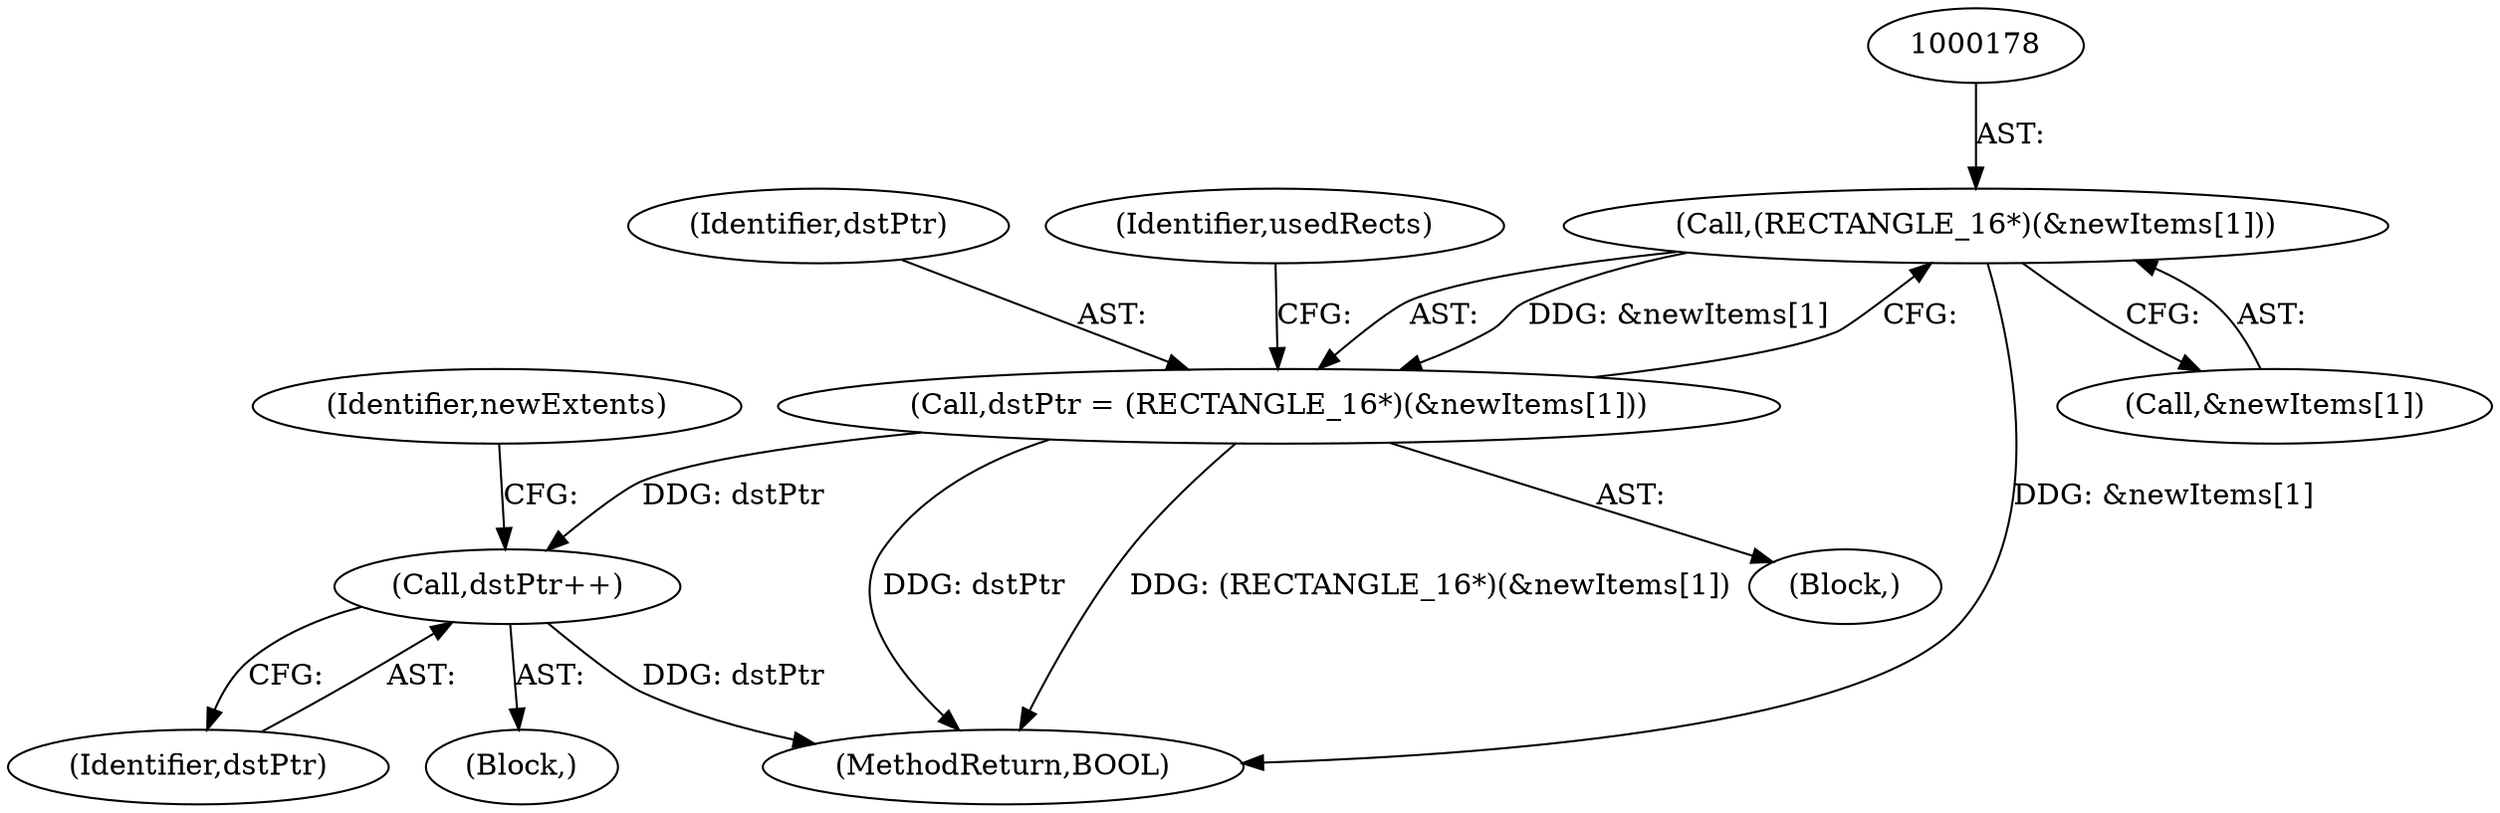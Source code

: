 digraph "0_FreeRDP_fc80ab45621bd966f70594c0b7393ec005a94007_0@array" {
"1000177" [label="(Call,(RECTANGLE_16*)(&newItems[1]))"];
"1000175" [label="(Call,dstPtr = (RECTANGLE_16*)(&newItems[1]))"];
"1000224" [label="(Call,dstPtr++)"];
"1000175" [label="(Call,dstPtr = (RECTANGLE_16*)(&newItems[1]))"];
"1000352" [label="(MethodReturn,BOOL)"];
"1000106" [label="(Block,)"];
"1000179" [label="(Call,&newItems[1])"];
"1000177" [label="(Call,(RECTANGLE_16*)(&newItems[1]))"];
"1000224" [label="(Call,dstPtr++)"];
"1000229" [label="(Identifier,newExtents)"];
"1000176" [label="(Identifier,dstPtr)"];
"1000225" [label="(Identifier,dstPtr)"];
"1000217" [label="(Block,)"];
"1000184" [label="(Identifier,usedRects)"];
"1000177" -> "1000175"  [label="AST: "];
"1000177" -> "1000179"  [label="CFG: "];
"1000178" -> "1000177"  [label="AST: "];
"1000179" -> "1000177"  [label="AST: "];
"1000175" -> "1000177"  [label="CFG: "];
"1000177" -> "1000352"  [label="DDG: &newItems[1]"];
"1000177" -> "1000175"  [label="DDG: &newItems[1]"];
"1000175" -> "1000106"  [label="AST: "];
"1000176" -> "1000175"  [label="AST: "];
"1000184" -> "1000175"  [label="CFG: "];
"1000175" -> "1000352"  [label="DDG: dstPtr"];
"1000175" -> "1000352"  [label="DDG: (RECTANGLE_16*)(&newItems[1])"];
"1000175" -> "1000224"  [label="DDG: dstPtr"];
"1000224" -> "1000217"  [label="AST: "];
"1000224" -> "1000225"  [label="CFG: "];
"1000225" -> "1000224"  [label="AST: "];
"1000229" -> "1000224"  [label="CFG: "];
"1000224" -> "1000352"  [label="DDG: dstPtr"];
}
